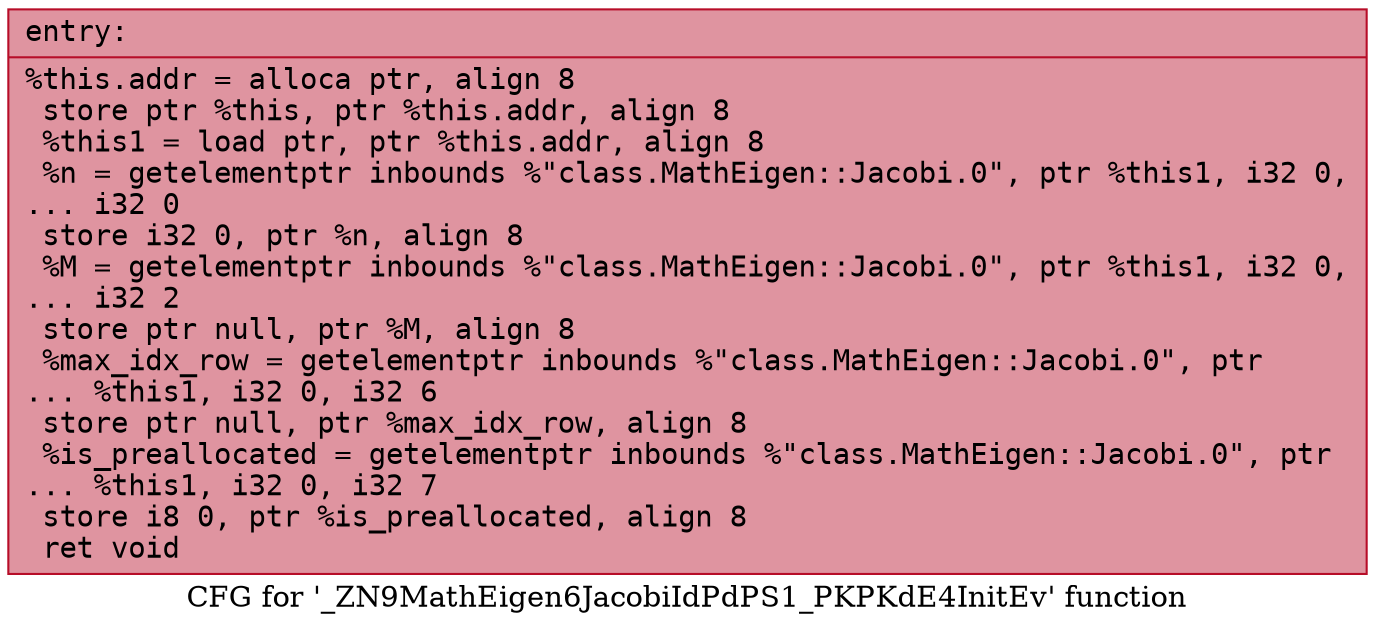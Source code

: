 digraph "CFG for '_ZN9MathEigen6JacobiIdPdPS1_PKPKdE4InitEv' function" {
	label="CFG for '_ZN9MathEigen6JacobiIdPdPS1_PKPKdE4InitEv' function";

	Node0x5600924b0720 [shape=record,color="#b70d28ff", style=filled, fillcolor="#b70d2870" fontname="Courier",label="{entry:\l|  %this.addr = alloca ptr, align 8\l  store ptr %this, ptr %this.addr, align 8\l  %this1 = load ptr, ptr %this.addr, align 8\l  %n = getelementptr inbounds %\"class.MathEigen::Jacobi.0\", ptr %this1, i32 0,\l... i32 0\l  store i32 0, ptr %n, align 8\l  %M = getelementptr inbounds %\"class.MathEigen::Jacobi.0\", ptr %this1, i32 0,\l... i32 2\l  store ptr null, ptr %M, align 8\l  %max_idx_row = getelementptr inbounds %\"class.MathEigen::Jacobi.0\", ptr\l... %this1, i32 0, i32 6\l  store ptr null, ptr %max_idx_row, align 8\l  %is_preallocated = getelementptr inbounds %\"class.MathEigen::Jacobi.0\", ptr\l... %this1, i32 0, i32 7\l  store i8 0, ptr %is_preallocated, align 8\l  ret void\l}"];
}

